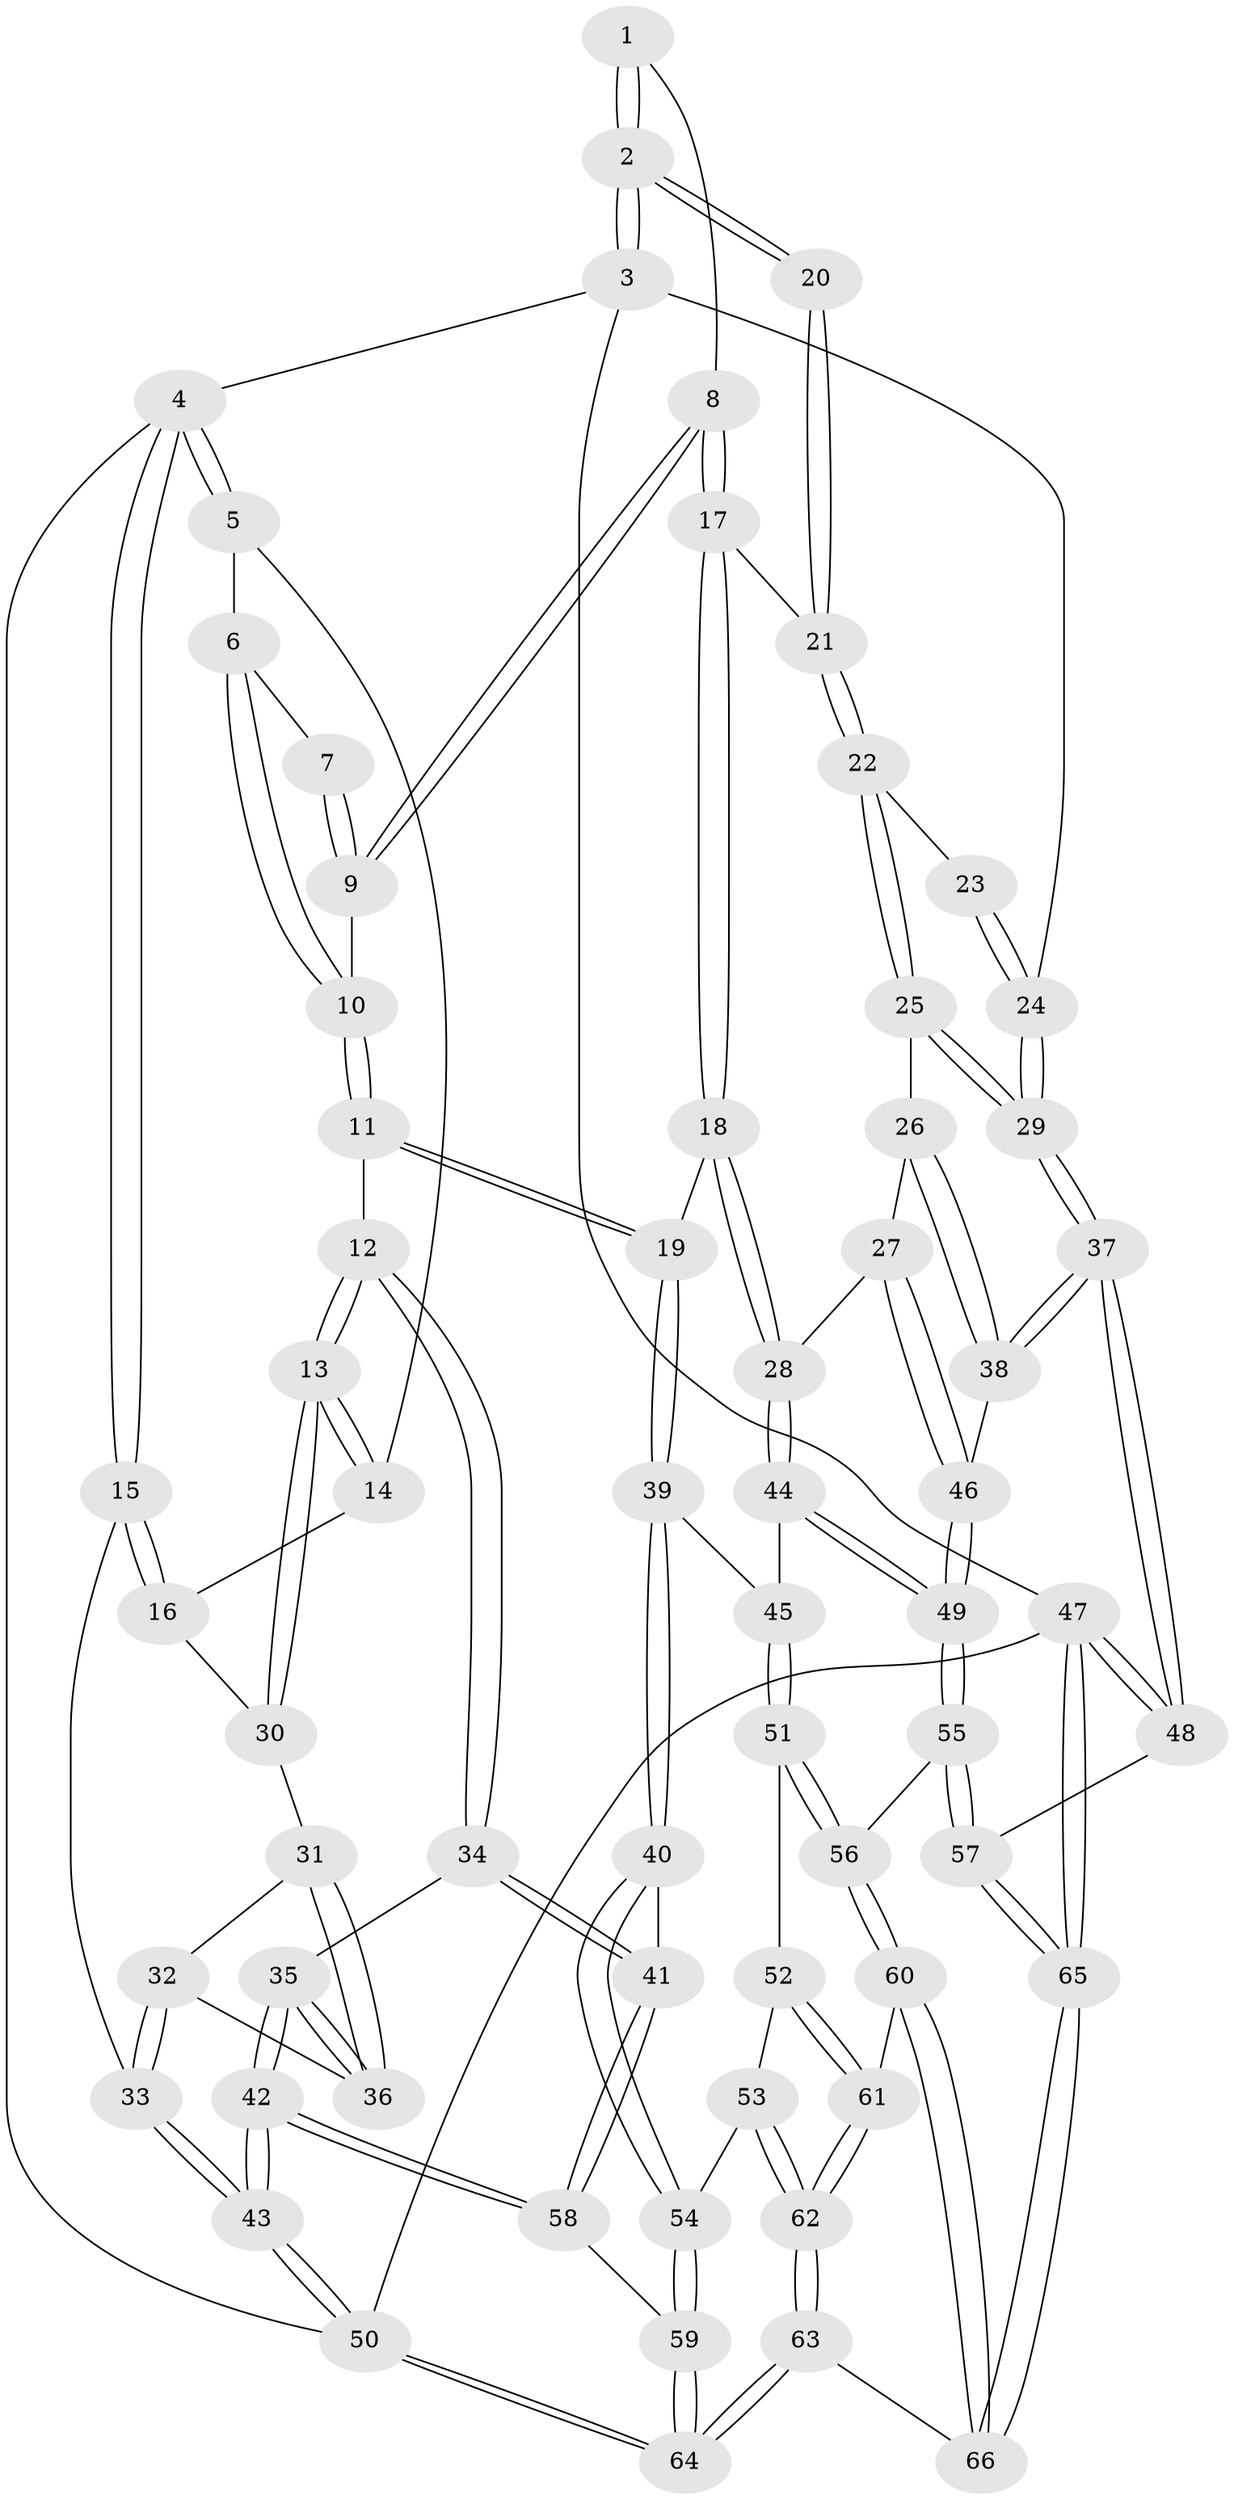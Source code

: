 // coarse degree distribution, {3: 0.24242424242424243, 8: 0.030303030303030304, 4: 0.30303030303030304, 2: 0.06060606060606061, 5: 0.18181818181818182, 6: 0.18181818181818182}
// Generated by graph-tools (version 1.1) at 2025/21/03/04/25 18:21:06]
// undirected, 66 vertices, 162 edges
graph export_dot {
graph [start="1"]
  node [color=gray90,style=filled];
  1 [pos="+0.7392288897063808+0"];
  2 [pos="+1+0"];
  3 [pos="+1+0"];
  4 [pos="+0+0"];
  5 [pos="+0.22488565088499937+0"];
  6 [pos="+0.31579815818391854+0"];
  7 [pos="+0.6795724893534905+0"];
  8 [pos="+0.6852981881017177+0.19523250737928693"];
  9 [pos="+0.5390672342606662+0.14150132203975607"];
  10 [pos="+0.40457466398708797+0.14715661896653845"];
  11 [pos="+0.33770116576739523+0.2976493494615772"];
  12 [pos="+0.28183247778872705+0.30227830005663187"];
  13 [pos="+0.239194005002607+0.2938221090656545"];
  14 [pos="+0.128907515036724+0.15205534947537452"];
  15 [pos="+0+0.1513651333831854"];
  16 [pos="+0+0.16629394005002748"];
  17 [pos="+0.6862812404610711+0.19662493735871334"];
  18 [pos="+0.6332256144736781+0.28733228785163667"];
  19 [pos="+0.4031328700215514+0.3729745589782588"];
  20 [pos="+1+0"];
  21 [pos="+0.7198567488652713+0.20674311800452402"];
  22 [pos="+0.7846547528675077+0.24966355765678638"];
  23 [pos="+0.8249549571669161+0.23554158858607918"];
  24 [pos="+1+0.2897091785399987"];
  25 [pos="+0.8081820275001366+0.34624010827550095"];
  26 [pos="+0.8019617212219339+0.37689951826221274"];
  27 [pos="+0.7559356795665892+0.452619769602097"];
  28 [pos="+0.673506062453828+0.4750224134525539"];
  29 [pos="+1+0.32968620583792446"];
  30 [pos="+0.14927444341577906+0.33434151420545277"];
  31 [pos="+0.14803945793182208+0.33559142351975835"];
  32 [pos="+0+0.40278561990557327"];
  33 [pos="+0+0.4356484882793181"];
  34 [pos="+0.15020752851716035+0.6398376701566492"];
  35 [pos="+0.12440142048473433+0.6380266191798251"];
  36 [pos="+0.10889250488067403+0.4901516974168992"];
  37 [pos="+1+0.5173875553035934"];
  38 [pos="+1+0.5186992130042269"];
  39 [pos="+0.4613835891134571+0.5226674804439798"];
  40 [pos="+0.27729333536564615+0.6613044526146675"];
  41 [pos="+0.20068672808659424+0.6595357198678709"];
  42 [pos="+0+0.7094141523554146"];
  43 [pos="+0+0.713241015333517"];
  44 [pos="+0.6183255754983561+0.5240195422164026"];
  45 [pos="+0.5039926632508056+0.5421986965457504"];
  46 [pos="+0.8773004297302575+0.5579915895203451"];
  47 [pos="+1+1"];
  48 [pos="+1+0.6934744979941959"];
  49 [pos="+0.776928704487075+0.710737782383665"];
  50 [pos="+0+1"];
  51 [pos="+0.5424762478990721+0.7370976698596646"];
  52 [pos="+0.49847275952577014+0.8031426367787585"];
  53 [pos="+0.38378960036366094+0.8256772677107416"];
  54 [pos="+0.36962399572118004+0.8159424738902608"];
  55 [pos="+0.7809769213149408+0.7849632482697976"];
  56 [pos="+0.7640154689197431+0.7909320924852512"];
  57 [pos="+0.8082055356463468+0.8010191084285195"];
  58 [pos="+0.1952777824880987+0.8816308317865934"];
  59 [pos="+0.2039007127996683+0.9065084160135878"];
  60 [pos="+0.6221963411936332+0.9473850313147539"];
  61 [pos="+0.5341098237265197+0.8693520256869878"];
  62 [pos="+0.38531014910201056+1"];
  63 [pos="+0.3629015965096502+1"];
  64 [pos="+0.14095632863542729+1"];
  65 [pos="+1+1"];
  66 [pos="+0.6059751465597055+1"];
  1 -- 2;
  1 -- 2;
  1 -- 8;
  2 -- 3;
  2 -- 3;
  2 -- 20;
  2 -- 20;
  3 -- 4;
  3 -- 24;
  3 -- 47;
  4 -- 5;
  4 -- 5;
  4 -- 15;
  4 -- 15;
  4 -- 50;
  5 -- 6;
  5 -- 14;
  6 -- 7;
  6 -- 10;
  6 -- 10;
  7 -- 9;
  7 -- 9;
  8 -- 9;
  8 -- 9;
  8 -- 17;
  8 -- 17;
  9 -- 10;
  10 -- 11;
  10 -- 11;
  11 -- 12;
  11 -- 19;
  11 -- 19;
  12 -- 13;
  12 -- 13;
  12 -- 34;
  12 -- 34;
  13 -- 14;
  13 -- 14;
  13 -- 30;
  13 -- 30;
  14 -- 16;
  15 -- 16;
  15 -- 16;
  15 -- 33;
  16 -- 30;
  17 -- 18;
  17 -- 18;
  17 -- 21;
  18 -- 19;
  18 -- 28;
  18 -- 28;
  19 -- 39;
  19 -- 39;
  20 -- 21;
  20 -- 21;
  21 -- 22;
  21 -- 22;
  22 -- 23;
  22 -- 25;
  22 -- 25;
  23 -- 24;
  23 -- 24;
  24 -- 29;
  24 -- 29;
  25 -- 26;
  25 -- 29;
  25 -- 29;
  26 -- 27;
  26 -- 38;
  26 -- 38;
  27 -- 28;
  27 -- 46;
  27 -- 46;
  28 -- 44;
  28 -- 44;
  29 -- 37;
  29 -- 37;
  30 -- 31;
  31 -- 32;
  31 -- 36;
  31 -- 36;
  32 -- 33;
  32 -- 33;
  32 -- 36;
  33 -- 43;
  33 -- 43;
  34 -- 35;
  34 -- 41;
  34 -- 41;
  35 -- 36;
  35 -- 36;
  35 -- 42;
  35 -- 42;
  37 -- 38;
  37 -- 38;
  37 -- 48;
  37 -- 48;
  38 -- 46;
  39 -- 40;
  39 -- 40;
  39 -- 45;
  40 -- 41;
  40 -- 54;
  40 -- 54;
  41 -- 58;
  41 -- 58;
  42 -- 43;
  42 -- 43;
  42 -- 58;
  42 -- 58;
  43 -- 50;
  43 -- 50;
  44 -- 45;
  44 -- 49;
  44 -- 49;
  45 -- 51;
  45 -- 51;
  46 -- 49;
  46 -- 49;
  47 -- 48;
  47 -- 48;
  47 -- 65;
  47 -- 65;
  47 -- 50;
  48 -- 57;
  49 -- 55;
  49 -- 55;
  50 -- 64;
  50 -- 64;
  51 -- 52;
  51 -- 56;
  51 -- 56;
  52 -- 53;
  52 -- 61;
  52 -- 61;
  53 -- 54;
  53 -- 62;
  53 -- 62;
  54 -- 59;
  54 -- 59;
  55 -- 56;
  55 -- 57;
  55 -- 57;
  56 -- 60;
  56 -- 60;
  57 -- 65;
  57 -- 65;
  58 -- 59;
  59 -- 64;
  59 -- 64;
  60 -- 61;
  60 -- 66;
  60 -- 66;
  61 -- 62;
  61 -- 62;
  62 -- 63;
  62 -- 63;
  63 -- 64;
  63 -- 64;
  63 -- 66;
  65 -- 66;
  65 -- 66;
}

